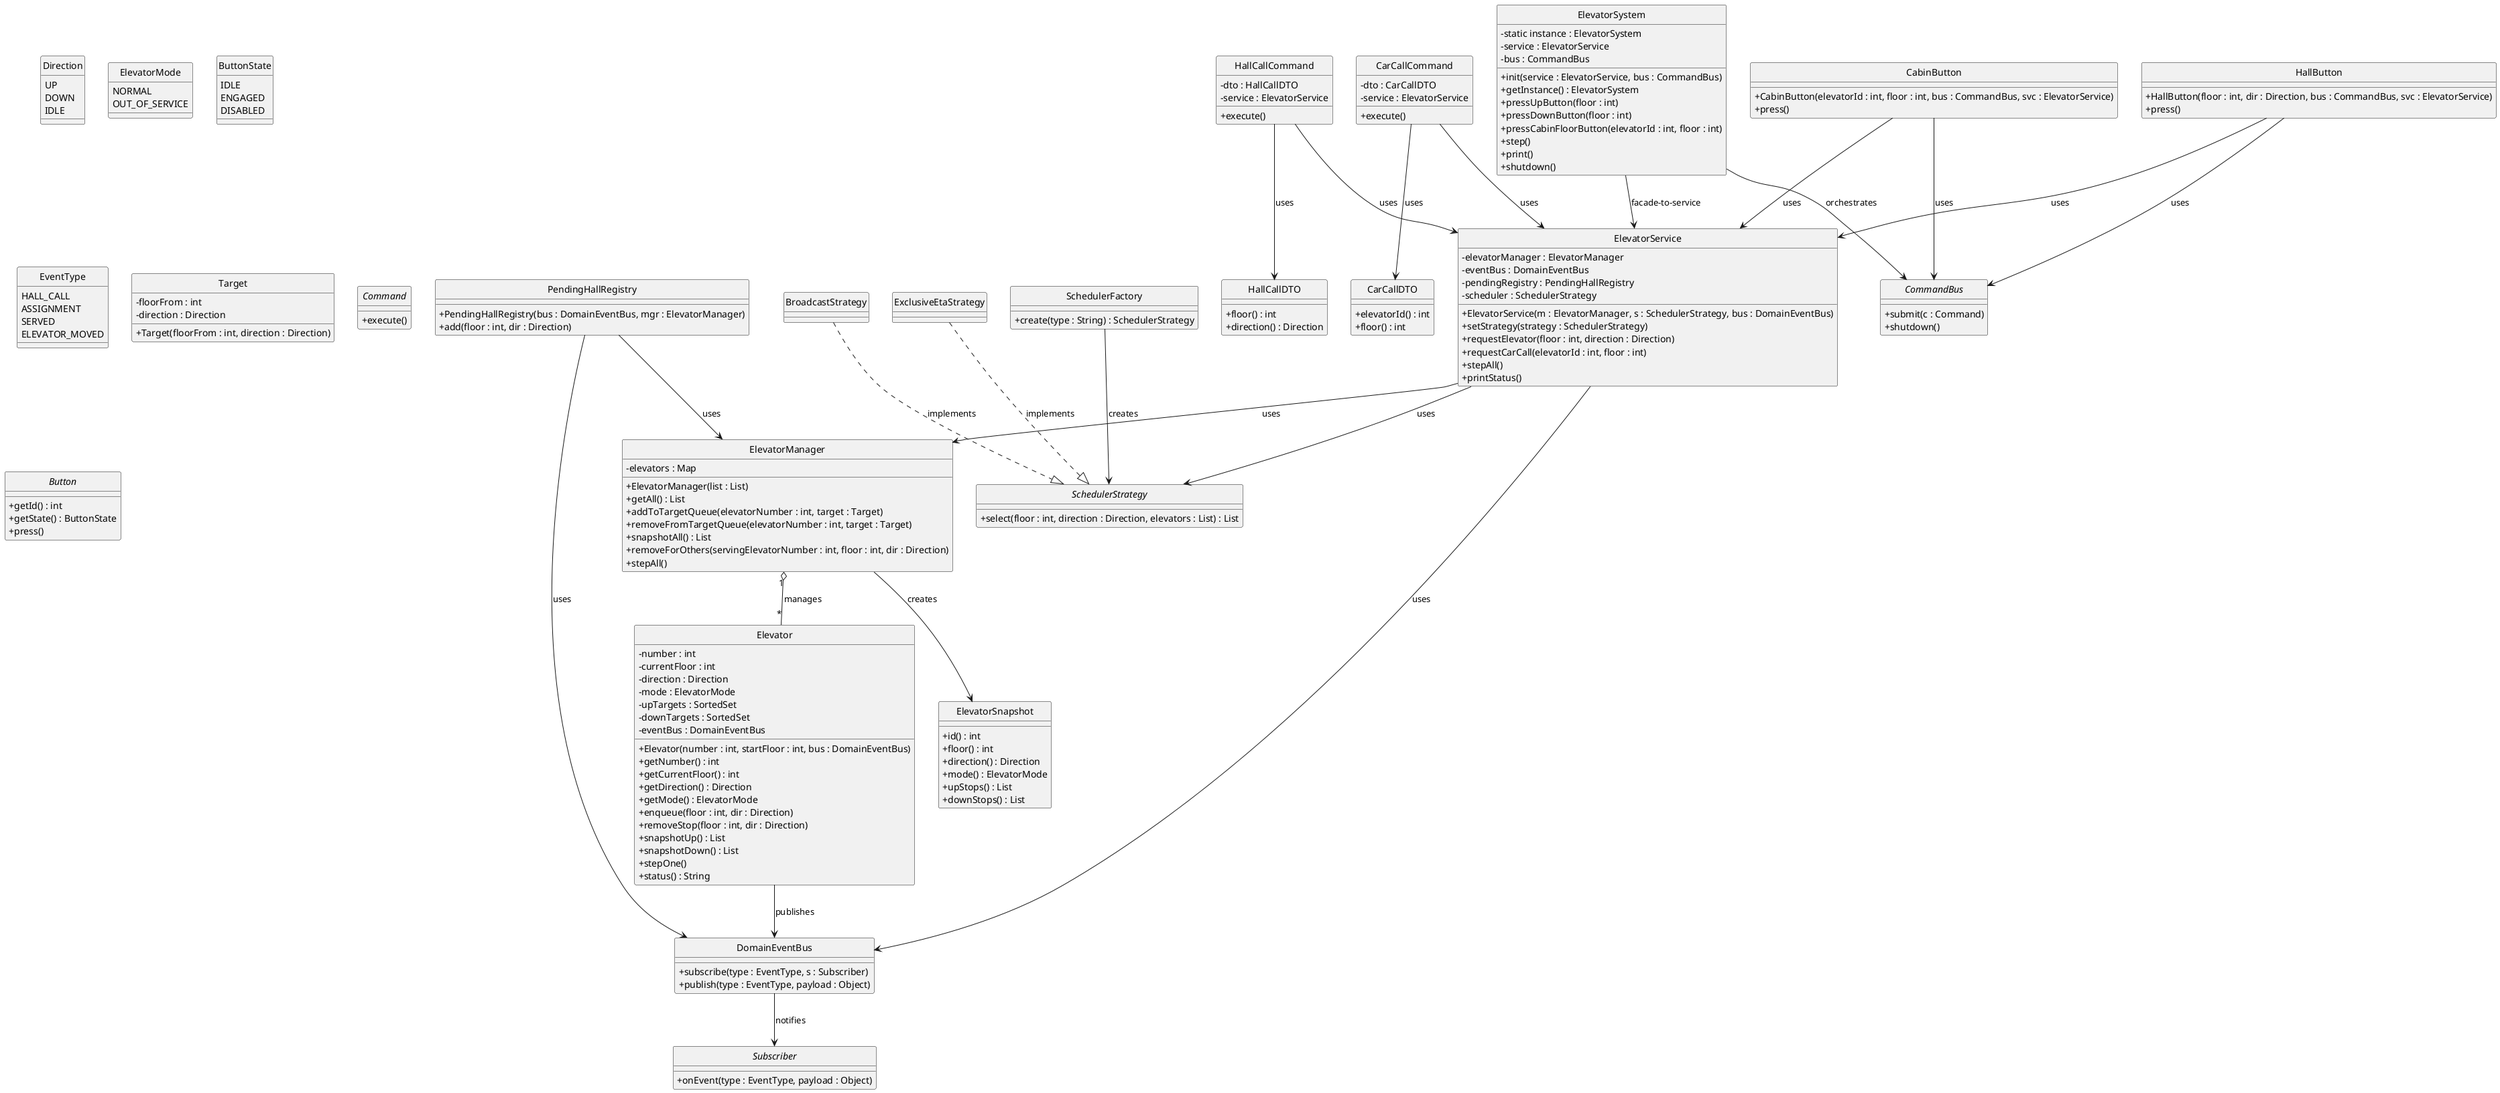 @startuml
skinparam classAttributeIconSize 0
hide circle

' ===== Enums =====
enum Direction {
  UP
  DOWN
  IDLE
}

enum ElevatorMode {
  NORMAL
  OUT_OF_SERVICE
}

enum ButtonState {
  IDLE
  ENGAGED
  DISABLED
}

enum EventType {
  HALL_CALL
  ASSIGNMENT
  SERVED
  ELEVATOR_MOVED
}

' ===== Observer Pattern =====
interface Subscriber {
  +onEvent(type : EventType, payload : Object)
}

class DomainEventBus {
  +subscribe(type : EventType, s : Subscriber)
  +publish(type : EventType, payload : Object)
}

' ===== Core Entities =====
class Elevator {
  -number : int
  -currentFloor : int
  -direction : Direction
  -mode : ElevatorMode
  -upTargets : SortedSet
  -downTargets : SortedSet
  -eventBus : DomainEventBus
  +Elevator(number : int, startFloor : int, bus : DomainEventBus)
  +getNumber() : int
  +getCurrentFloor() : int
  +getDirection() : Direction
  +getMode() : ElevatorMode
  +enqueue(floor : int, dir : Direction)
  +removeStop(floor : int, dir : Direction)
  +snapshotUp() : List
  +snapshotDown() : List
  +stepOne()
  +status() : String
}

class Target {
  -floorFrom : int
  -direction : Direction
  +Target(floorFrom : int, direction : Direction)
}

class ElevatorSnapshot {
  +id() : int
  +floor() : int
  +direction() : Direction
  +mode() : ElevatorMode
  +upStops() : List
  +downStops() : List
}

class ElevatorManager {
  -elevators : Map
  +ElevatorManager(list : List)
  +getAll() : List
  +addToTargetQueue(elevatorNumber : int, target : Target)
  +removeFromTargetQueue(elevatorNumber : int, target : Target)
  +snapshotAll() : List
  +removeForOthers(servingElevatorNumber : int, floor : int, dir : Direction)
  +stepAll()
}

' ===== Strategy Pattern =====
interface SchedulerStrategy {
  +select(floor : int, direction : Direction, elevators : List) : List
}

class BroadcastStrategy
class ExclusiveEtaStrategy

' ===== Factory Pattern =====
class SchedulerFactory {
  +create(type : String) : SchedulerStrategy
}

' ===== Command Pattern =====
interface Command {
  +execute()
}

interface CommandBus {
  +submit(c : Command)
  +shutdown()
}

class HallCallCommand {
  -dto : HallCallDTO
  -service : ElevatorService
  +execute()
}

class CarCallCommand {
  -dto : CarCallDTO
  -service : ElevatorService
  +execute()
}

' ===== Buttons =====
abstract class Button {
  +getId() : int
  +getState() : ButtonState
  +press()
}

class HallButton {
  +HallButton(floor : int, dir : Direction, bus : CommandBus, svc : ElevatorService)
  +press()
}

class CabinButton {
  +CabinButton(elevatorId : int, floor : int, bus : CommandBus, svc : ElevatorService)
  +press()
}

' ===== DTOs =====
class HallCallDTO {
  +floor() : int
  +direction() : Direction
}

class CarCallDTO {
  +elevatorId() : int
  +floor() : int
}

' ===== Registry & Service =====
class PendingHallRegistry {
  +PendingHallRegistry(bus : DomainEventBus, mgr : ElevatorManager)
  +add(floor : int, dir : Direction)
}

class ElevatorService {
  -elevatorManager : ElevatorManager
  -eventBus : DomainEventBus
  -pendingRegistry : PendingHallRegistry
  -scheduler : SchedulerStrategy
  +ElevatorService(m : ElevatorManager, s : SchedulerStrategy, bus : DomainEventBus)
  +setStrategy(strategy : SchedulerStrategy)
  +requestElevator(floor : int, direction : Direction)
  +requestCarCall(elevatorId : int, floor : int)
  +stepAll()
  +printStatus()
}

' ===== Facade Layer (Singleton) =====
class ElevatorSystem {
  -static instance : ElevatorSystem
  -service : ElevatorService
  -bus : CommandBus
  +init(service : ElevatorService, bus : CommandBus)
  +getInstance() : ElevatorSystem
  +pressUpButton(floor : int)
  +pressDownButton(floor : int)
  +pressCabinFloorButton(elevatorId : int, floor : int)
  +step()
  +print()
  +shutdown()
}

' ===== Relationships =====
ElevatorManager "1" o-- "*" Elevator : manages
ElevatorService --> ElevatorManager : uses
ElevatorService --> SchedulerStrategy : uses
ElevatorService --> DomainEventBus : uses
PendingHallRegistry --> DomainEventBus : uses
PendingHallRegistry --> ElevatorManager : uses
BroadcastStrategy ..|> SchedulerStrategy : implements
ExclusiveEtaStrategy ..|> SchedulerStrategy : implements
SchedulerFactory --> SchedulerStrategy : creates
HallCallCommand --> HallCallDTO : uses
HallCallCommand --> ElevatorService : uses
CarCallCommand --> CarCallDTO : uses
CarCallCommand --> ElevatorService : uses
HallButton --> CommandBus : uses
HallButton --> ElevatorService : uses
CabinButton --> CommandBus : uses
CabinButton --> ElevatorService : uses
DomainEventBus --> Subscriber : notifies
ElevatorManager --> ElevatorSnapshot : creates
Elevator --> DomainEventBus : publishes
ElevatorSystem --> ElevatorService : facade-to-service
ElevatorSystem --> CommandBus : orchestrates
@enduml